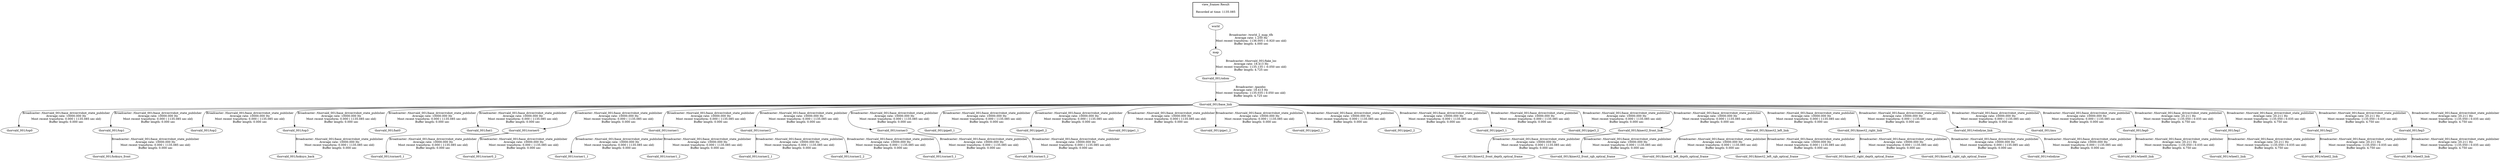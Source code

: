 digraph G {
"thorvald_001/base_link" -> "thorvald_001/top0"[label="Broadcaster: /thorvald_001/base_driver/robot_state_publisher\nAverage rate: 10000.000 Hz\nMost recent transform: 0.000 ( 1135.085 sec old)\nBuffer length: 0.000 sec\n"];
"thorvald_001/odom" -> "thorvald_001/base_link"[label="Broadcaster: /gazebo\nAverage rate: 18.413 Hz\nMost recent transform: 1135.035 ( 0.050 sec old)\nBuffer length: 4.725 sec\n"];
"thorvald_001/base_link" -> "thorvald_001/top1"[label="Broadcaster: /thorvald_001/base_driver/robot_state_publisher\nAverage rate: 10000.000 Hz\nMost recent transform: 0.000 ( 1135.085 sec old)\nBuffer length: 0.000 sec\n"];
"thorvald_001/base_link" -> "thorvald_001/top2"[label="Broadcaster: /thorvald_001/base_driver/robot_state_publisher\nAverage rate: 10000.000 Hz\nMost recent transform: 0.000 ( 1135.085 sec old)\nBuffer length: 0.000 sec\n"];
"thorvald_001/base_link" -> "thorvald_001/top3"[label="Broadcaster: /thorvald_001/base_driver/robot_state_publisher\nAverage rate: 10000.000 Hz\nMost recent transform: 0.000 ( 1135.085 sec old)\nBuffer length: 0.000 sec\n"];
"thorvald_001/base_link" -> "thorvald_001/bat0"[label="Broadcaster: /thorvald_001/base_driver/robot_state_publisher\nAverage rate: 10000.000 Hz\nMost recent transform: 0.000 ( 1135.085 sec old)\nBuffer length: 0.000 sec\n"];
"thorvald_001/base_link" -> "thorvald_001/bat1"[label="Broadcaster: /thorvald_001/base_driver/robot_state_publisher\nAverage rate: 10000.000 Hz\nMost recent transform: 0.000 ( 1135.085 sec old)\nBuffer length: 0.000 sec\n"];
"thorvald_001/base_link" -> "thorvald_001/corner0"[label="Broadcaster: /thorvald_001/base_driver/robot_state_publisher\nAverage rate: 10000.000 Hz\nMost recent transform: 0.000 ( 1135.085 sec old)\nBuffer length: 0.000 sec\n"];
"thorvald_001/corner0" -> "thorvald_001/corner0_1"[label="Broadcaster: /thorvald_001/base_driver/robot_state_publisher\nAverage rate: 10000.000 Hz\nMost recent transform: 0.000 ( 1135.085 sec old)\nBuffer length: 0.000 sec\n"];
"thorvald_001/corner0" -> "thorvald_001/corner0_2"[label="Broadcaster: /thorvald_001/base_driver/robot_state_publisher\nAverage rate: 10000.000 Hz\nMost recent transform: 0.000 ( 1135.085 sec old)\nBuffer length: 0.000 sec\n"];
"thorvald_001/base_link" -> "thorvald_001/corner1"[label="Broadcaster: /thorvald_001/base_driver/robot_state_publisher\nAverage rate: 10000.000 Hz\nMost recent transform: 0.000 ( 1135.085 sec old)\nBuffer length: 0.000 sec\n"];
"thorvald_001/corner1" -> "thorvald_001/corner1_1"[label="Broadcaster: /thorvald_001/base_driver/robot_state_publisher\nAverage rate: 10000.000 Hz\nMost recent transform: 0.000 ( 1135.085 sec old)\nBuffer length: 0.000 sec\n"];
"thorvald_001/corner1" -> "thorvald_001/corner1_2"[label="Broadcaster: /thorvald_001/base_driver/robot_state_publisher\nAverage rate: 10000.000 Hz\nMost recent transform: 0.000 ( 1135.085 sec old)\nBuffer length: 0.000 sec\n"];
"thorvald_001/base_link" -> "thorvald_001/corner2"[label="Broadcaster: /thorvald_001/base_driver/robot_state_publisher\nAverage rate: 10000.000 Hz\nMost recent transform: 0.000 ( 1135.085 sec old)\nBuffer length: 0.000 sec\n"];
"thorvald_001/corner2" -> "thorvald_001/corner2_1"[label="Broadcaster: /thorvald_001/base_driver/robot_state_publisher\nAverage rate: 10000.000 Hz\nMost recent transform: 0.000 ( 1135.085 sec old)\nBuffer length: 0.000 sec\n"];
"thorvald_001/corner2" -> "thorvald_001/corner2_2"[label="Broadcaster: /thorvald_001/base_driver/robot_state_publisher\nAverage rate: 10000.000 Hz\nMost recent transform: 0.000 ( 1135.085 sec old)\nBuffer length: 0.000 sec\n"];
"thorvald_001/base_link" -> "thorvald_001/corner3"[label="Broadcaster: /thorvald_001/base_driver/robot_state_publisher\nAverage rate: 10000.000 Hz\nMost recent transform: 0.000 ( 1135.085 sec old)\nBuffer length: 0.000 sec\n"];
"thorvald_001/corner3" -> "thorvald_001/corner3_1"[label="Broadcaster: /thorvald_001/base_driver/robot_state_publisher\nAverage rate: 10000.000 Hz\nMost recent transform: 0.000 ( 1135.085 sec old)\nBuffer length: 0.000 sec\n"];
"thorvald_001/corner3" -> "thorvald_001/corner3_2"[label="Broadcaster: /thorvald_001/base_driver/robot_state_publisher\nAverage rate: 10000.000 Hz\nMost recent transform: 0.000 ( 1135.085 sec old)\nBuffer length: 0.000 sec\n"];
"thorvald_001/base_link" -> "thorvald_001/pipe0_1"[label="Broadcaster: /thorvald_001/base_driver/robot_state_publisher\nAverage rate: 10000.000 Hz\nMost recent transform: 0.000 ( 1135.085 sec old)\nBuffer length: 0.000 sec\n"];
"thorvald_001/base_link" -> "thorvald_001/pipe0_2"[label="Broadcaster: /thorvald_001/base_driver/robot_state_publisher\nAverage rate: 10000.000 Hz\nMost recent transform: 0.000 ( 1135.085 sec old)\nBuffer length: 0.000 sec\n"];
"thorvald_001/base_link" -> "thorvald_001/pipe1_1"[label="Broadcaster: /thorvald_001/base_driver/robot_state_publisher\nAverage rate: 10000.000 Hz\nMost recent transform: 0.000 ( 1135.085 sec old)\nBuffer length: 0.000 sec\n"];
"thorvald_001/base_link" -> "thorvald_001/pipe1_2"[label="Broadcaster: /thorvald_001/base_driver/robot_state_publisher\nAverage rate: 10000.000 Hz\nMost recent transform: 0.000 ( 1135.085 sec old)\nBuffer length: 0.000 sec\n"];
"thorvald_001/base_link" -> "thorvald_001/pipe2_1"[label="Broadcaster: /thorvald_001/base_driver/robot_state_publisher\nAverage rate: 10000.000 Hz\nMost recent transform: 0.000 ( 1135.085 sec old)\nBuffer length: 0.000 sec\n"];
"thorvald_001/base_link" -> "thorvald_001/pipe2_2"[label="Broadcaster: /thorvald_001/base_driver/robot_state_publisher\nAverage rate: 10000.000 Hz\nMost recent transform: 0.000 ( 1135.085 sec old)\nBuffer length: 0.000 sec\n"];
"thorvald_001/base_link" -> "thorvald_001/pipe3_1"[label="Broadcaster: /thorvald_001/base_driver/robot_state_publisher\nAverage rate: 10000.000 Hz\nMost recent transform: 0.000 ( 1135.085 sec old)\nBuffer length: 0.000 sec\n"];
"thorvald_001/base_link" -> "thorvald_001/pipe3_2"[label="Broadcaster: /thorvald_001/base_driver/robot_state_publisher\nAverage rate: 10000.000 Hz\nMost recent transform: 0.000 ( 1135.085 sec old)\nBuffer length: 0.000 sec\n"];
"thorvald_001/kinect2_front_link" -> "thorvald_001/kinect2_front_depth_optical_frame"[label="Broadcaster: /thorvald_001/base_driver/robot_state_publisher\nAverage rate: 10000.000 Hz\nMost recent transform: 0.000 ( 1135.085 sec old)\nBuffer length: 0.000 sec\n"];
"thorvald_001/base_link" -> "thorvald_001/kinect2_front_link"[label="Broadcaster: /thorvald_001/base_driver/robot_state_publisher\nAverage rate: 10000.000 Hz\nMost recent transform: 0.000 ( 1135.085 sec old)\nBuffer length: 0.000 sec\n"];
"thorvald_001/kinect2_front_link" -> "thorvald_001/kinect2_front_rgb_optical_frame"[label="Broadcaster: /thorvald_001/base_driver/robot_state_publisher\nAverage rate: 10000.000 Hz\nMost recent transform: 0.000 ( 1135.085 sec old)\nBuffer length: 0.000 sec\n"];
"thorvald_001/kinect2_left_link" -> "thorvald_001/kinect2_left_depth_optical_frame"[label="Broadcaster: /thorvald_001/base_driver/robot_state_publisher\nAverage rate: 10000.000 Hz\nMost recent transform: 0.000 ( 1135.085 sec old)\nBuffer length: 0.000 sec\n"];
"thorvald_001/base_link" -> "thorvald_001/kinect2_left_link"[label="Broadcaster: /thorvald_001/base_driver/robot_state_publisher\nAverage rate: 10000.000 Hz\nMost recent transform: 0.000 ( 1135.085 sec old)\nBuffer length: 0.000 sec\n"];
"thorvald_001/kinect2_left_link" -> "thorvald_001/kinect2_left_rgb_optical_frame"[label="Broadcaster: /thorvald_001/base_driver/robot_state_publisher\nAverage rate: 10000.000 Hz\nMost recent transform: 0.000 ( 1135.085 sec old)\nBuffer length: 0.000 sec\n"];
"thorvald_001/kinect2_right_link" -> "thorvald_001/kinect2_right_depth_optical_frame"[label="Broadcaster: /thorvald_001/base_driver/robot_state_publisher\nAverage rate: 10000.000 Hz\nMost recent transform: 0.000 ( 1135.085 sec old)\nBuffer length: 0.000 sec\n"];
"thorvald_001/base_link" -> "thorvald_001/kinect2_right_link"[label="Broadcaster: /thorvald_001/base_driver/robot_state_publisher\nAverage rate: 10000.000 Hz\nMost recent transform: 0.000 ( 1135.085 sec old)\nBuffer length: 0.000 sec\n"];
"thorvald_001/kinect2_right_link" -> "thorvald_001/kinect2_right_rgb_optical_frame"[label="Broadcaster: /thorvald_001/base_driver/robot_state_publisher\nAverage rate: 10000.000 Hz\nMost recent transform: 0.000 ( 1135.085 sec old)\nBuffer length: 0.000 sec\n"];
"thorvald_001/top1" -> "thorvald_001/hokuyo_front"[label="Broadcaster: /thorvald_001/base_driver/robot_state_publisher\nAverage rate: 10000.000 Hz\nMost recent transform: 0.000 ( 1135.085 sec old)\nBuffer length: 0.000 sec\n"];
"thorvald_001/top3" -> "thorvald_001/hokuyo_back"[label="Broadcaster: /thorvald_001/base_driver/robot_state_publisher\nAverage rate: 10000.000 Hz\nMost recent transform: 0.000 ( 1135.085 sec old)\nBuffer length: 0.000 sec\n"];
"thorvald_001/base_link" -> "thorvald_001/velodyne_link"[label="Broadcaster: /thorvald_001/base_driver/robot_state_publisher\nAverage rate: 10000.000 Hz\nMost recent transform: 0.000 ( 1135.085 sec old)\nBuffer length: 0.000 sec\n"];
"thorvald_001/velodyne_link" -> "thorvald_001/velodyne"[label="Broadcaster: /thorvald_001/base_driver/robot_state_publisher\nAverage rate: 10000.000 Hz\nMost recent transform: 0.000 ( 1135.085 sec old)\nBuffer length: 0.000 sec\n"];
"thorvald_001/base_link" -> "thorvald_001/imu"[label="Broadcaster: /thorvald_001/base_driver/robot_state_publisher\nAverage rate: 10000.000 Hz\nMost recent transform: 0.000 ( 1135.085 sec old)\nBuffer length: 0.000 sec\n"];
"thorvald_001/base_link" -> "thorvald_001/leg0"[label="Broadcaster: /thorvald_001/base_driver/robot_state_publisher\nAverage rate: 20.211 Hz\nMost recent transform: 1135.050 ( 0.035 sec old)\nBuffer length: 4.750 sec\n"];
"thorvald_001/base_link" -> "thorvald_001/leg1"[label="Broadcaster: /thorvald_001/base_driver/robot_state_publisher\nAverage rate: 20.211 Hz\nMost recent transform: 1135.050 ( 0.035 sec old)\nBuffer length: 4.750 sec\n"];
"thorvald_001/base_link" -> "thorvald_001/leg2"[label="Broadcaster: /thorvald_001/base_driver/robot_state_publisher\nAverage rate: 20.211 Hz\nMost recent transform: 1135.050 ( 0.035 sec old)\nBuffer length: 4.750 sec\n"];
"thorvald_001/base_link" -> "thorvald_001/leg3"[label="Broadcaster: /thorvald_001/base_driver/robot_state_publisher\nAverage rate: 20.211 Hz\nMost recent transform: 1135.050 ( 0.035 sec old)\nBuffer length: 4.750 sec\n"];
"thorvald_001/leg0" -> "thorvald_001/wheel0_link"[label="Broadcaster: /thorvald_001/base_driver/robot_state_publisher\nAverage rate: 20.211 Hz\nMost recent transform: 1135.050 ( 0.035 sec old)\nBuffer length: 4.750 sec\n"];
"thorvald_001/leg1" -> "thorvald_001/wheel1_link"[label="Broadcaster: /thorvald_001/base_driver/robot_state_publisher\nAverage rate: 20.211 Hz\nMost recent transform: 1135.050 ( 0.035 sec old)\nBuffer length: 4.750 sec\n"];
"thorvald_001/leg2" -> "thorvald_001/wheel2_link"[label="Broadcaster: /thorvald_001/base_driver/robot_state_publisher\nAverage rate: 20.211 Hz\nMost recent transform: 1135.050 ( 0.035 sec old)\nBuffer length: 4.750 sec\n"];
"thorvald_001/leg3" -> "thorvald_001/wheel3_link"[label="Broadcaster: /thorvald_001/base_driver/robot_state_publisher\nAverage rate: 20.211 Hz\nMost recent transform: 1135.050 ( 0.035 sec old)\nBuffer length: 4.750 sec\n"];
"map" -> "thorvald_001/odom"[label="Broadcaster: /thorvald_001/fake_loc\nAverage rate: 18.413 Hz\nMost recent transform: 1135.135 ( -0.050 sec old)\nBuffer length: 4.725 sec\n"];
"world" -> "map"[label="Broadcaster: /world_2_map_tfb\nAverage rate: 1.250 Hz\nMost recent transform: 1136.005 ( -0.920 sec old)\nBuffer length: 4.000 sec\n"];
edge [style=invis];
 subgraph cluster_legend { style=bold; color=black; label ="view_frames Result";
"Recorded at time: 1135.085"[ shape=plaintext ] ;
 }->"world";
}
